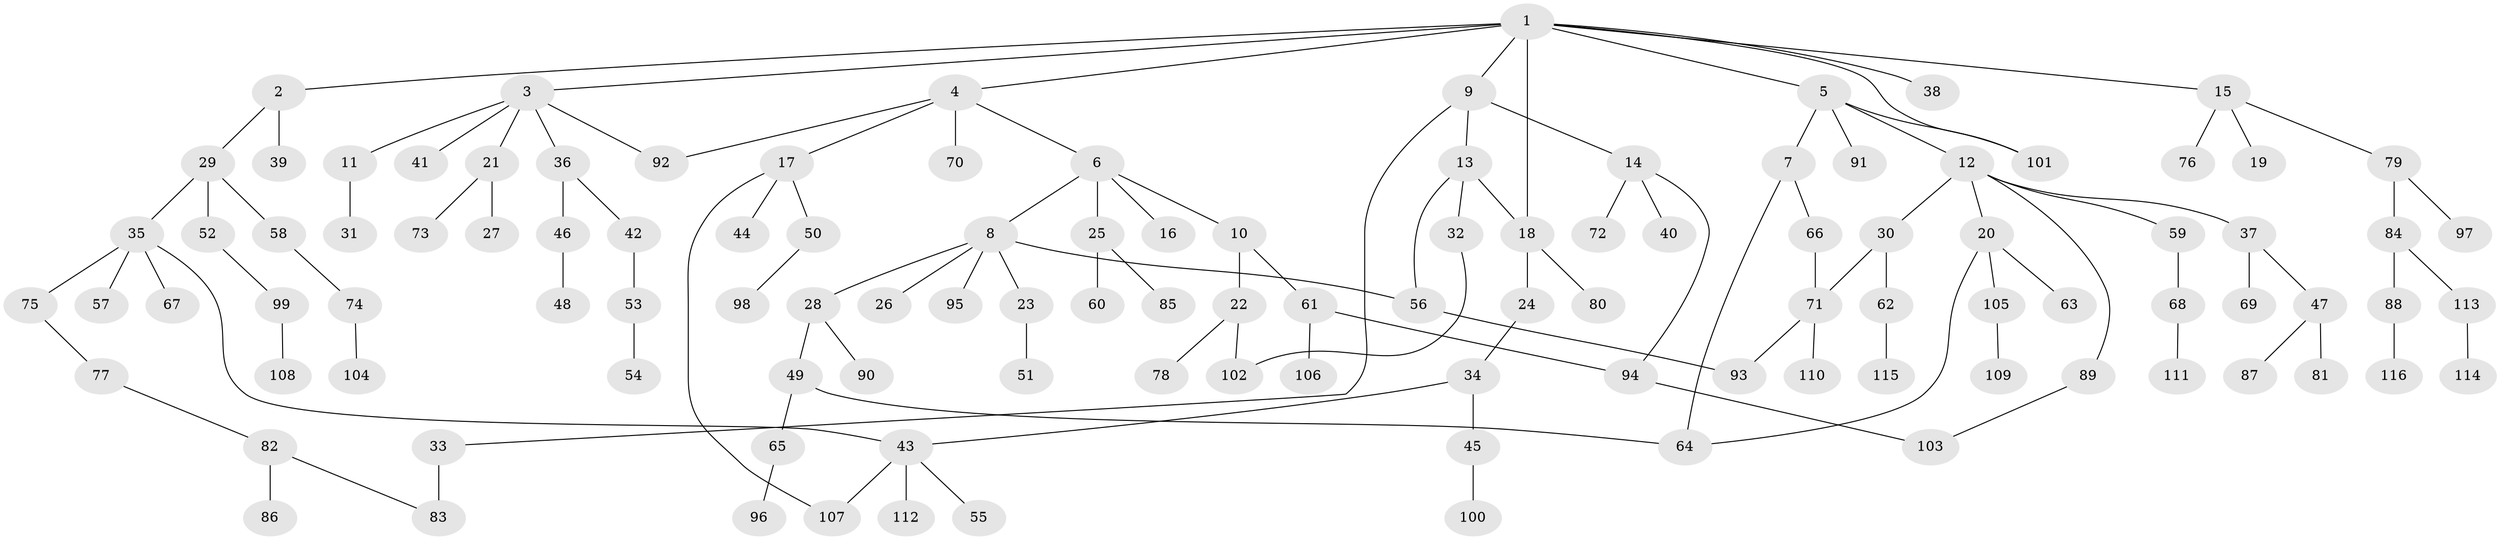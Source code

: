// coarse degree distribution, {12: 0.013333333333333334, 3: 0.17333333333333334, 4: 0.13333333333333333, 5: 0.02666666666666667, 6: 0.02666666666666667, 1: 0.44, 2: 0.18666666666666668}
// Generated by graph-tools (version 1.1) at 2025/23/03/03/25 07:23:30]
// undirected, 116 vertices, 129 edges
graph export_dot {
graph [start="1"]
  node [color=gray90,style=filled];
  1;
  2;
  3;
  4;
  5;
  6;
  7;
  8;
  9;
  10;
  11;
  12;
  13;
  14;
  15;
  16;
  17;
  18;
  19;
  20;
  21;
  22;
  23;
  24;
  25;
  26;
  27;
  28;
  29;
  30;
  31;
  32;
  33;
  34;
  35;
  36;
  37;
  38;
  39;
  40;
  41;
  42;
  43;
  44;
  45;
  46;
  47;
  48;
  49;
  50;
  51;
  52;
  53;
  54;
  55;
  56;
  57;
  58;
  59;
  60;
  61;
  62;
  63;
  64;
  65;
  66;
  67;
  68;
  69;
  70;
  71;
  72;
  73;
  74;
  75;
  76;
  77;
  78;
  79;
  80;
  81;
  82;
  83;
  84;
  85;
  86;
  87;
  88;
  89;
  90;
  91;
  92;
  93;
  94;
  95;
  96;
  97;
  98;
  99;
  100;
  101;
  102;
  103;
  104;
  105;
  106;
  107;
  108;
  109;
  110;
  111;
  112;
  113;
  114;
  115;
  116;
  1 -- 2;
  1 -- 3;
  1 -- 4;
  1 -- 5;
  1 -- 9;
  1 -- 15;
  1 -- 18;
  1 -- 38;
  1 -- 101;
  2 -- 29;
  2 -- 39;
  3 -- 11;
  3 -- 21;
  3 -- 36;
  3 -- 41;
  3 -- 92;
  4 -- 6;
  4 -- 17;
  4 -- 70;
  4 -- 92;
  5 -- 7;
  5 -- 12;
  5 -- 91;
  5 -- 101;
  6 -- 8;
  6 -- 10;
  6 -- 16;
  6 -- 25;
  7 -- 66;
  7 -- 64;
  8 -- 23;
  8 -- 26;
  8 -- 28;
  8 -- 95;
  8 -- 56;
  9 -- 13;
  9 -- 14;
  9 -- 33;
  10 -- 22;
  10 -- 61;
  11 -- 31;
  12 -- 20;
  12 -- 30;
  12 -- 37;
  12 -- 59;
  12 -- 89;
  13 -- 32;
  13 -- 56;
  13 -- 18;
  14 -- 40;
  14 -- 72;
  14 -- 94;
  15 -- 19;
  15 -- 76;
  15 -- 79;
  17 -- 44;
  17 -- 50;
  17 -- 107;
  18 -- 24;
  18 -- 80;
  20 -- 63;
  20 -- 64;
  20 -- 105;
  21 -- 27;
  21 -- 73;
  22 -- 78;
  22 -- 102;
  23 -- 51;
  24 -- 34;
  25 -- 60;
  25 -- 85;
  28 -- 49;
  28 -- 90;
  29 -- 35;
  29 -- 52;
  29 -- 58;
  30 -- 62;
  30 -- 71;
  32 -- 102;
  33 -- 83;
  34 -- 43;
  34 -- 45;
  35 -- 57;
  35 -- 67;
  35 -- 75;
  35 -- 43;
  36 -- 42;
  36 -- 46;
  37 -- 47;
  37 -- 69;
  42 -- 53;
  43 -- 55;
  43 -- 107;
  43 -- 112;
  45 -- 100;
  46 -- 48;
  47 -- 81;
  47 -- 87;
  49 -- 65;
  49 -- 64;
  50 -- 98;
  52 -- 99;
  53 -- 54;
  56 -- 93;
  58 -- 74;
  59 -- 68;
  61 -- 94;
  61 -- 106;
  62 -- 115;
  65 -- 96;
  66 -- 71;
  68 -- 111;
  71 -- 110;
  71 -- 93;
  74 -- 104;
  75 -- 77;
  77 -- 82;
  79 -- 84;
  79 -- 97;
  82 -- 83;
  82 -- 86;
  84 -- 88;
  84 -- 113;
  88 -- 116;
  89 -- 103;
  94 -- 103;
  99 -- 108;
  105 -- 109;
  113 -- 114;
}
